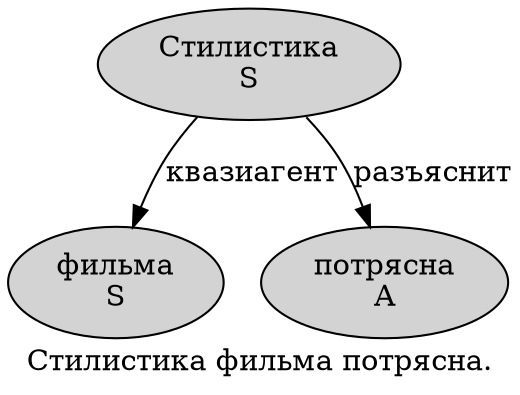 digraph SENTENCE_1770 {
	graph [label="Стилистика фильма потрясна."]
	node [style=filled]
		0 [label="Стилистика
S" color="" fillcolor=lightgray penwidth=1 shape=ellipse]
		1 [label="фильма
S" color="" fillcolor=lightgray penwidth=1 shape=ellipse]
		2 [label="потрясна
A" color="" fillcolor=lightgray penwidth=1 shape=ellipse]
			0 -> 1 [label="квазиагент"]
			0 -> 2 [label="разъяснит"]
}